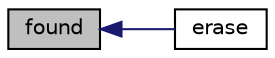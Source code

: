 digraph "found"
{
  bgcolor="transparent";
  edge [fontname="Helvetica",fontsize="10",labelfontname="Helvetica",labelfontsize="10"];
  node [fontname="Helvetica",fontsize="10",shape=record];
  rankdir="LR";
  Node167 [label="found",height=0.2,width=0.4,color="black", fillcolor="grey75", style="filled", fontcolor="black"];
  Node167 -> Node168 [dir="back",color="midnightblue",fontsize="10",style="solid",fontname="Helvetica"];
  Node168 [label="erase",height=0.2,width=0.4,color="black",URL="$a26881.html#a4fbc9ab71fae4f7914de3217051b0e25",tooltip="Remove entries in the given hash table from this hash table. "];
}
